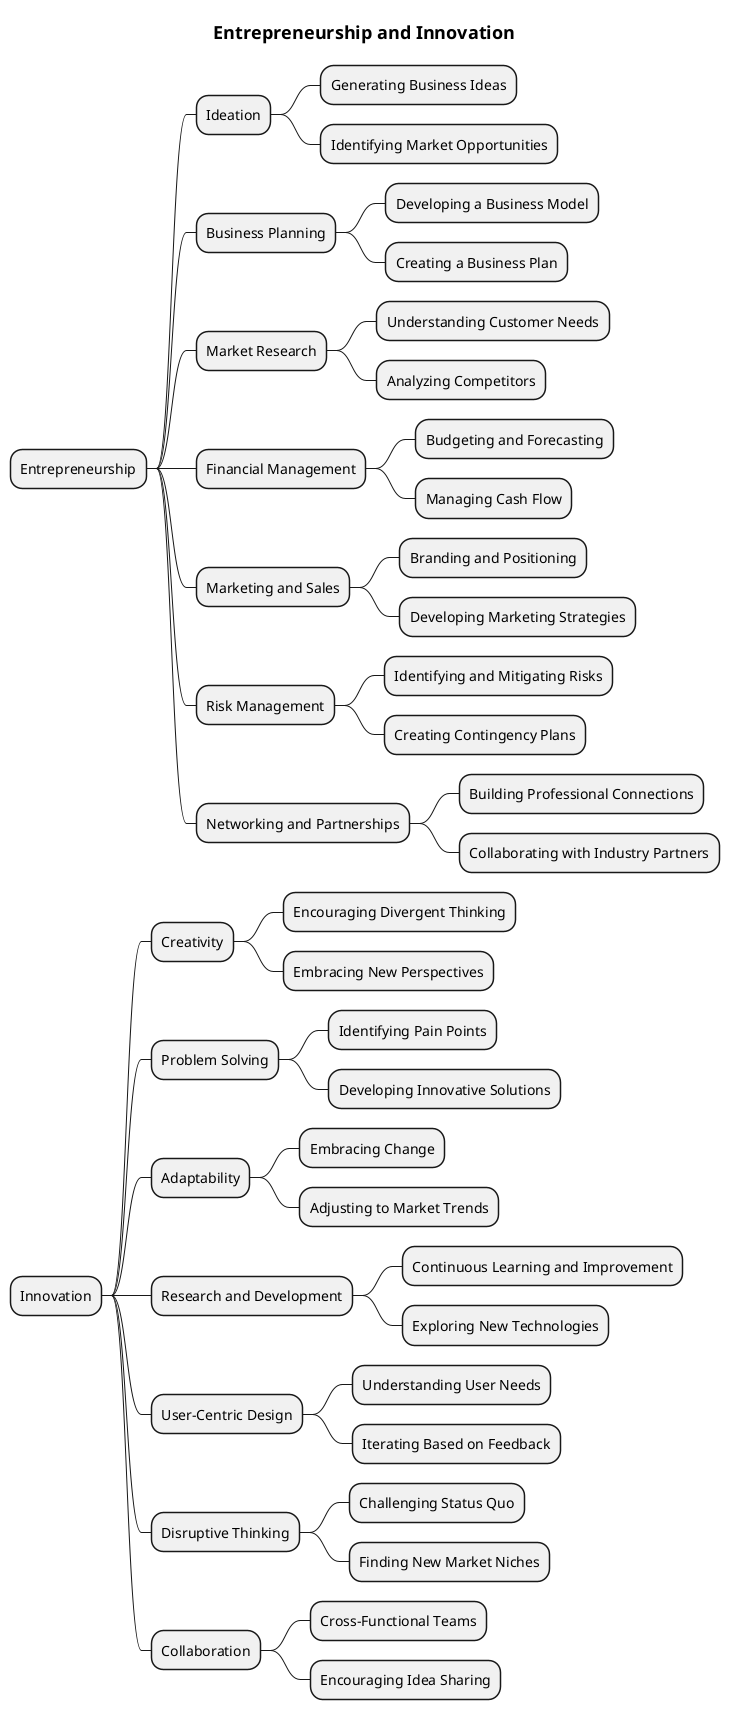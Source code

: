 @startmindmap
title = Entrepreneurship and Innovation

* Entrepreneurship
** Ideation
*** Generating Business Ideas
*** Identifying Market Opportunities
** Business Planning
*** Developing a Business Model
*** Creating a Business Plan
** Market Research
*** Understanding Customer Needs
*** Analyzing Competitors
** Financial Management
*** Budgeting and Forecasting
*** Managing Cash Flow
** Marketing and Sales
*** Branding and Positioning
*** Developing Marketing Strategies
** Risk Management
*** Identifying and Mitigating Risks
*** Creating Contingency Plans
** Networking and Partnerships
*** Building Professional Connections
*** Collaborating with Industry Partners

* Innovation
** Creativity
*** Encouraging Divergent Thinking
*** Embracing New Perspectives
** Problem Solving
*** Identifying Pain Points
*** Developing Innovative Solutions
** Adaptability
*** Embracing Change
*** Adjusting to Market Trends
** Research and Development
*** Continuous Learning and Improvement
*** Exploring New Technologies
** User-Centric Design
*** Understanding User Needs
*** Iterating Based on Feedback
** Disruptive Thinking
*** Challenging Status Quo
*** Finding New Market Niches
** Collaboration
*** Cross-Functional Teams
*** Encouraging Idea Sharing

@endmindmap
